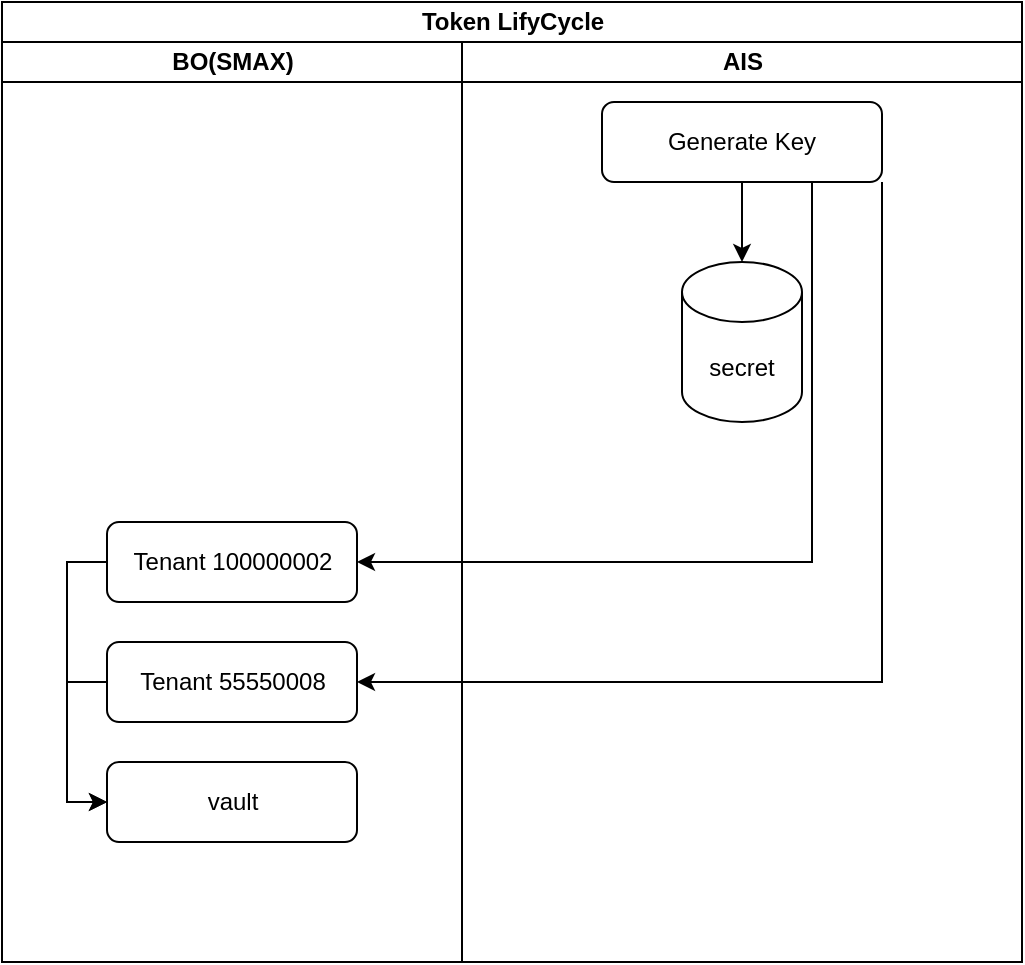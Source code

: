 <mxfile version="21.3.5" type="github">
  <diagram name="Page-1" id="1D5KX33D_a8lEu4agJhq">
    <mxGraphModel dx="2074" dy="1156" grid="1" gridSize="10" guides="1" tooltips="1" connect="1" arrows="1" fold="1" page="1" pageScale="1" pageWidth="850" pageHeight="1100" math="0" shadow="0">
      <root>
        <mxCell id="0" />
        <mxCell id="1" parent="0" />
        <mxCell id="hoc3HuQpEBTv5bTiaDIE-3" value="Token LifyCycle" style="swimlane;childLayout=stackLayout;resizeParent=1;resizeParentMax=0;startSize=20;html=1;" vertex="1" parent="1">
          <mxGeometry x="180" y="70" width="510" height="480" as="geometry" />
        </mxCell>
        <mxCell id="hoc3HuQpEBTv5bTiaDIE-4" value="BO(SMAX)" style="swimlane;startSize=20;html=1;" vertex="1" parent="hoc3HuQpEBTv5bTiaDIE-3">
          <mxGeometry y="20" width="230" height="460" as="geometry" />
        </mxCell>
        <mxCell id="hoc3HuQpEBTv5bTiaDIE-19" style="edgeStyle=orthogonalEdgeStyle;rounded=0;orthogonalLoop=1;jettySize=auto;html=1;exitX=0;exitY=0.5;exitDx=0;exitDy=0;entryX=0;entryY=0.5;entryDx=0;entryDy=0;" edge="1" parent="hoc3HuQpEBTv5bTiaDIE-4" source="hoc3HuQpEBTv5bTiaDIE-8" target="hoc3HuQpEBTv5bTiaDIE-9">
          <mxGeometry relative="1" as="geometry" />
        </mxCell>
        <mxCell id="hoc3HuQpEBTv5bTiaDIE-8" value="Tenant 100000002" style="rounded=1;whiteSpace=wrap;html=1;" vertex="1" parent="hoc3HuQpEBTv5bTiaDIE-4">
          <mxGeometry x="52.5" y="240" width="125" height="40" as="geometry" />
        </mxCell>
        <mxCell id="hoc3HuQpEBTv5bTiaDIE-18" style="edgeStyle=orthogonalEdgeStyle;rounded=0;orthogonalLoop=1;jettySize=auto;html=1;exitX=0;exitY=0.5;exitDx=0;exitDy=0;entryX=0;entryY=0.5;entryDx=0;entryDy=0;" edge="1" parent="hoc3HuQpEBTv5bTiaDIE-4" source="hoc3HuQpEBTv5bTiaDIE-11" target="hoc3HuQpEBTv5bTiaDIE-9">
          <mxGeometry relative="1" as="geometry" />
        </mxCell>
        <mxCell id="hoc3HuQpEBTv5bTiaDIE-11" value="Tenant 55550008" style="rounded=1;whiteSpace=wrap;html=1;" vertex="1" parent="hoc3HuQpEBTv5bTiaDIE-4">
          <mxGeometry x="52.5" y="300" width="125" height="40" as="geometry" />
        </mxCell>
        <mxCell id="hoc3HuQpEBTv5bTiaDIE-9" value="vault" style="rounded=1;whiteSpace=wrap;html=1;" vertex="1" parent="hoc3HuQpEBTv5bTiaDIE-4">
          <mxGeometry x="52.5" y="360" width="125" height="40" as="geometry" />
        </mxCell>
        <mxCell id="hoc3HuQpEBTv5bTiaDIE-5" value="AIS" style="swimlane;startSize=20;html=1;" vertex="1" parent="hoc3HuQpEBTv5bTiaDIE-3">
          <mxGeometry x="230" y="20" width="280" height="460" as="geometry" />
        </mxCell>
        <mxCell id="hoc3HuQpEBTv5bTiaDIE-14" style="edgeStyle=orthogonalEdgeStyle;rounded=0;orthogonalLoop=1;jettySize=auto;html=1;exitX=0.5;exitY=1;exitDx=0;exitDy=0;entryX=0.5;entryY=0;entryDx=0;entryDy=0;entryPerimeter=0;" edge="1" parent="hoc3HuQpEBTv5bTiaDIE-5" source="hoc3HuQpEBTv5bTiaDIE-7" target="hoc3HuQpEBTv5bTiaDIE-13">
          <mxGeometry relative="1" as="geometry" />
        </mxCell>
        <mxCell id="hoc3HuQpEBTv5bTiaDIE-7" value="Generate Key" style="rounded=1;whiteSpace=wrap;html=1;" vertex="1" parent="hoc3HuQpEBTv5bTiaDIE-5">
          <mxGeometry x="70" y="30" width="140" height="40" as="geometry" />
        </mxCell>
        <mxCell id="hoc3HuQpEBTv5bTiaDIE-13" value="secret" style="shape=cylinder3;whiteSpace=wrap;html=1;boundedLbl=1;backgroundOutline=1;size=15;" vertex="1" parent="hoc3HuQpEBTv5bTiaDIE-5">
          <mxGeometry x="110" y="110" width="60" height="80" as="geometry" />
        </mxCell>
        <mxCell id="hoc3HuQpEBTv5bTiaDIE-16" style="edgeStyle=orthogonalEdgeStyle;rounded=0;orthogonalLoop=1;jettySize=auto;html=1;exitX=0.75;exitY=1;exitDx=0;exitDy=0;entryX=1;entryY=0.5;entryDx=0;entryDy=0;" edge="1" parent="hoc3HuQpEBTv5bTiaDIE-3" source="hoc3HuQpEBTv5bTiaDIE-7" target="hoc3HuQpEBTv5bTiaDIE-8">
          <mxGeometry relative="1" as="geometry" />
        </mxCell>
        <mxCell id="hoc3HuQpEBTv5bTiaDIE-17" style="edgeStyle=orthogonalEdgeStyle;rounded=0;orthogonalLoop=1;jettySize=auto;html=1;exitX=1;exitY=1;exitDx=0;exitDy=0;entryX=1;entryY=0.5;entryDx=0;entryDy=0;" edge="1" parent="hoc3HuQpEBTv5bTiaDIE-3" source="hoc3HuQpEBTv5bTiaDIE-7" target="hoc3HuQpEBTv5bTiaDIE-11">
          <mxGeometry relative="1" as="geometry" />
        </mxCell>
      </root>
    </mxGraphModel>
  </diagram>
</mxfile>
